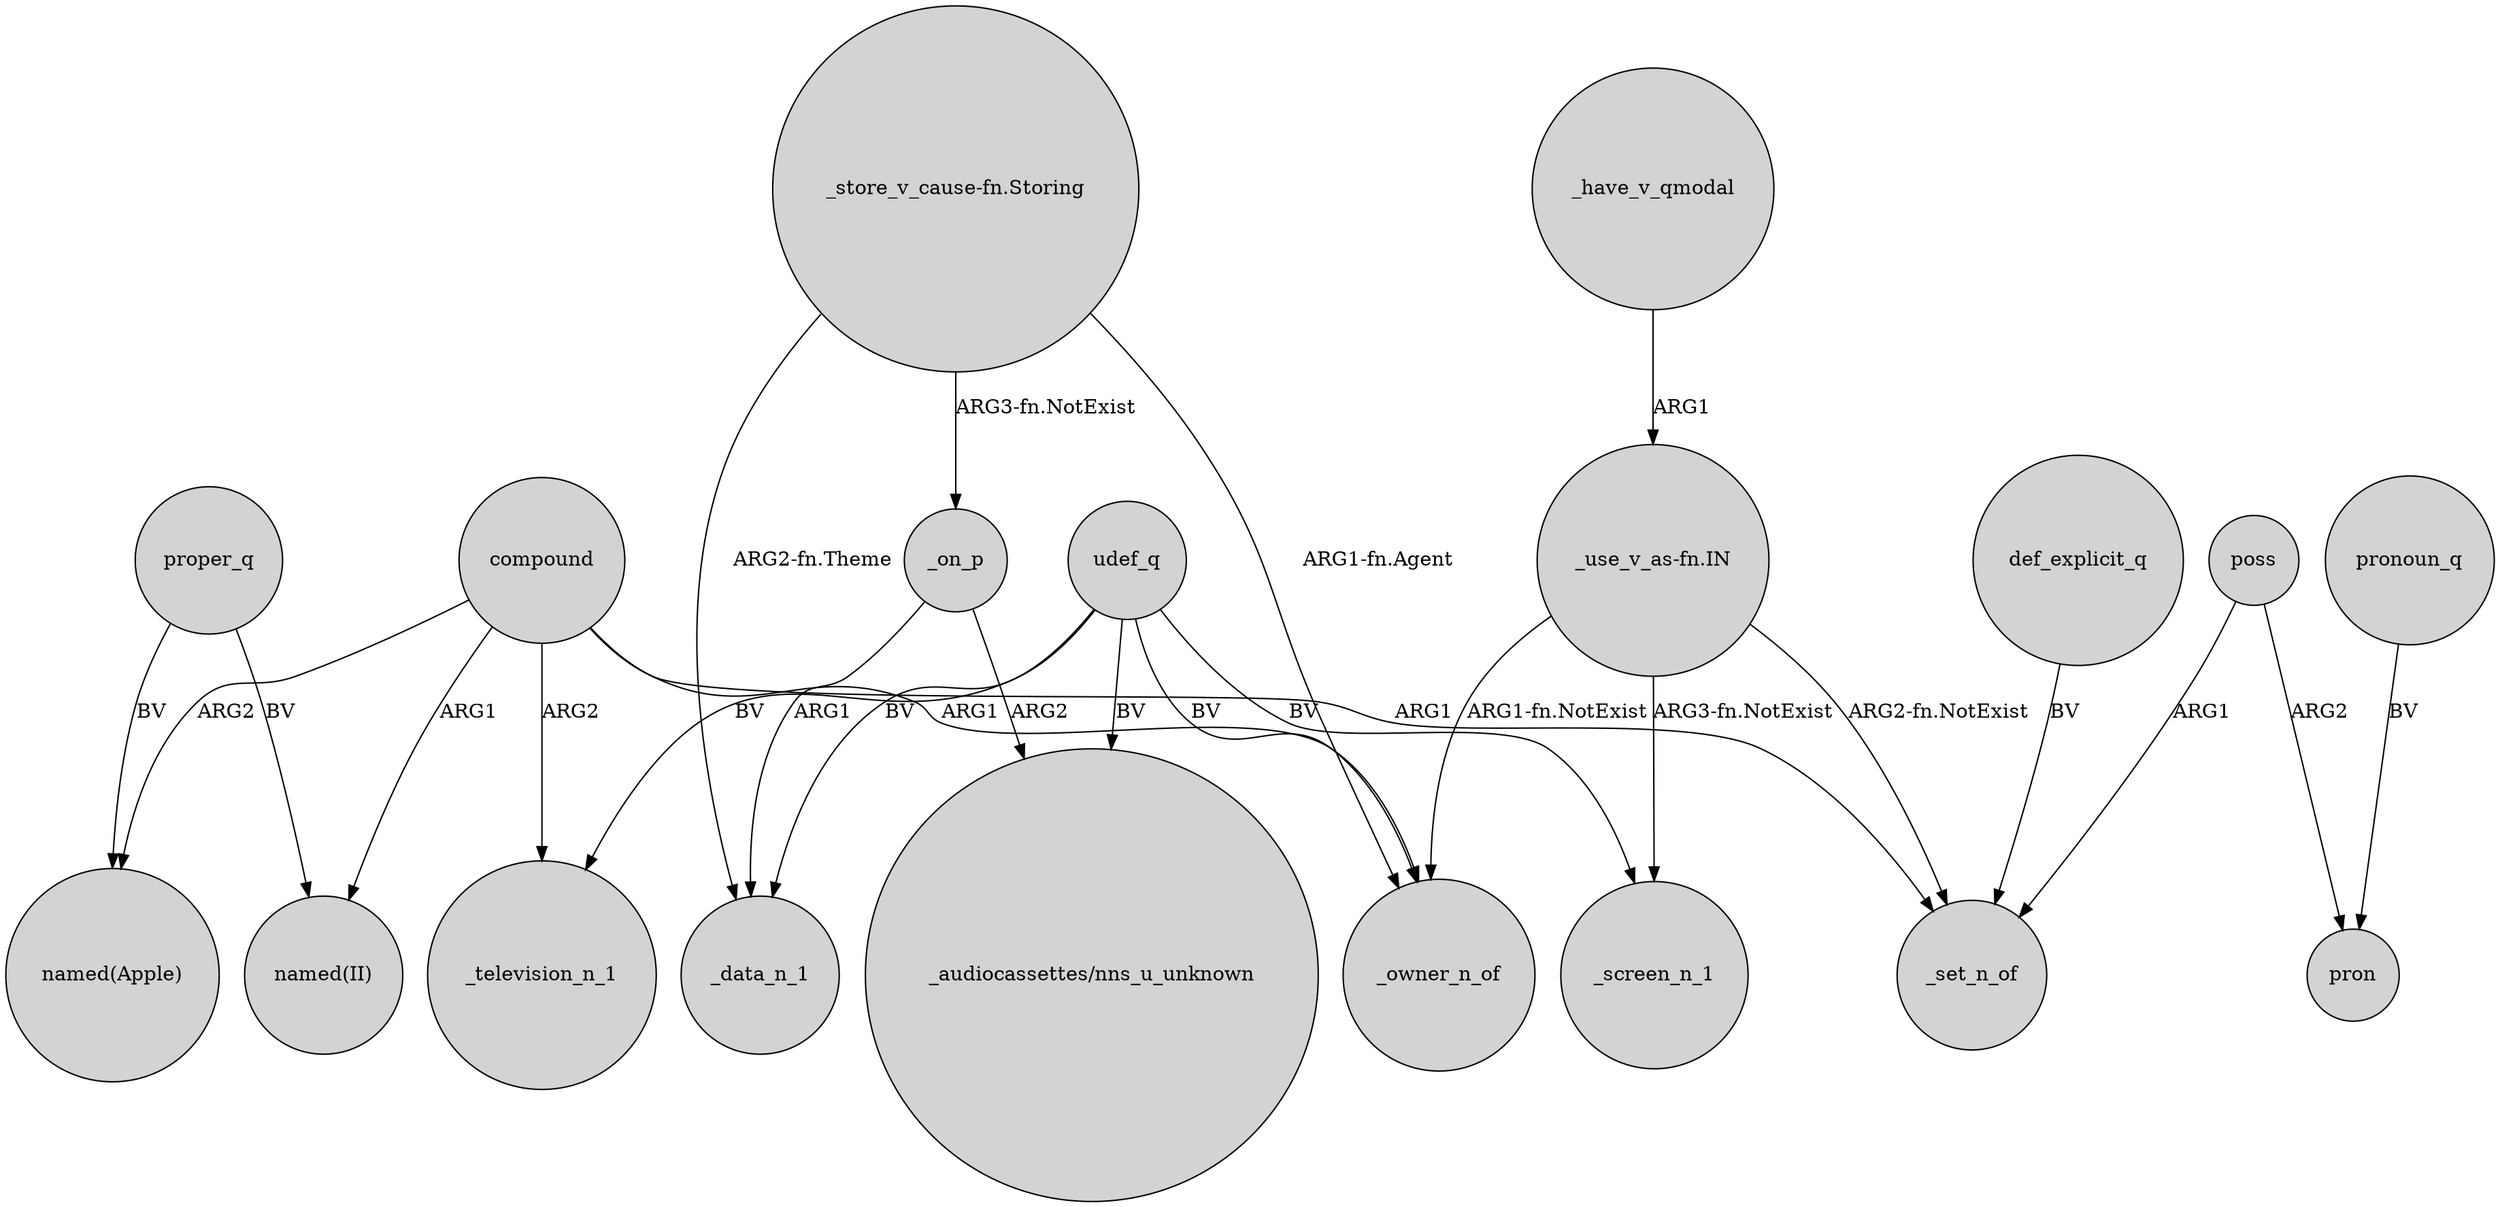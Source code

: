 digraph {
	node [shape=circle style=filled]
	compound -> "named(II)" [label=ARG1]
	_on_p -> _data_n_1 [label=ARG1]
	poss -> pron [label=ARG2]
	udef_q -> _television_n_1 [label=BV]
	proper_q -> "named(II)" [label=BV]
	proper_q -> "named(Apple)" [label=BV]
	poss -> _set_n_of [label=ARG1]
	compound -> _set_n_of [label=ARG1]
	"_store_v_cause-fn.Storing" -> _on_p [label="ARG3-fn.NotExist"]
	"_use_v_as-fn.IN" -> _set_n_of [label="ARG2-fn.NotExist"]
	"_store_v_cause-fn.Storing" -> _owner_n_of [label="ARG1-fn.Agent"]
	udef_q -> _screen_n_1 [label=BV]
	_on_p -> "_audiocassettes/nns_u_unknown" [label=ARG2]
	pronoun_q -> pron [label=BV]
	udef_q -> _data_n_1 [label=BV]
	"_use_v_as-fn.IN" -> _screen_n_1 [label="ARG3-fn.NotExist"]
	"_store_v_cause-fn.Storing" -> _data_n_1 [label="ARG2-fn.Theme"]
	"_use_v_as-fn.IN" -> _owner_n_of [label="ARG1-fn.NotExist"]
	udef_q -> _owner_n_of [label=BV]
	compound -> "named(Apple)" [label=ARG2]
	def_explicit_q -> _set_n_of [label=BV]
	compound -> _owner_n_of [label=ARG1]
	_have_v_qmodal -> "_use_v_as-fn.IN" [label=ARG1]
	udef_q -> "_audiocassettes/nns_u_unknown" [label=BV]
	compound -> _television_n_1 [label=ARG2]
}
